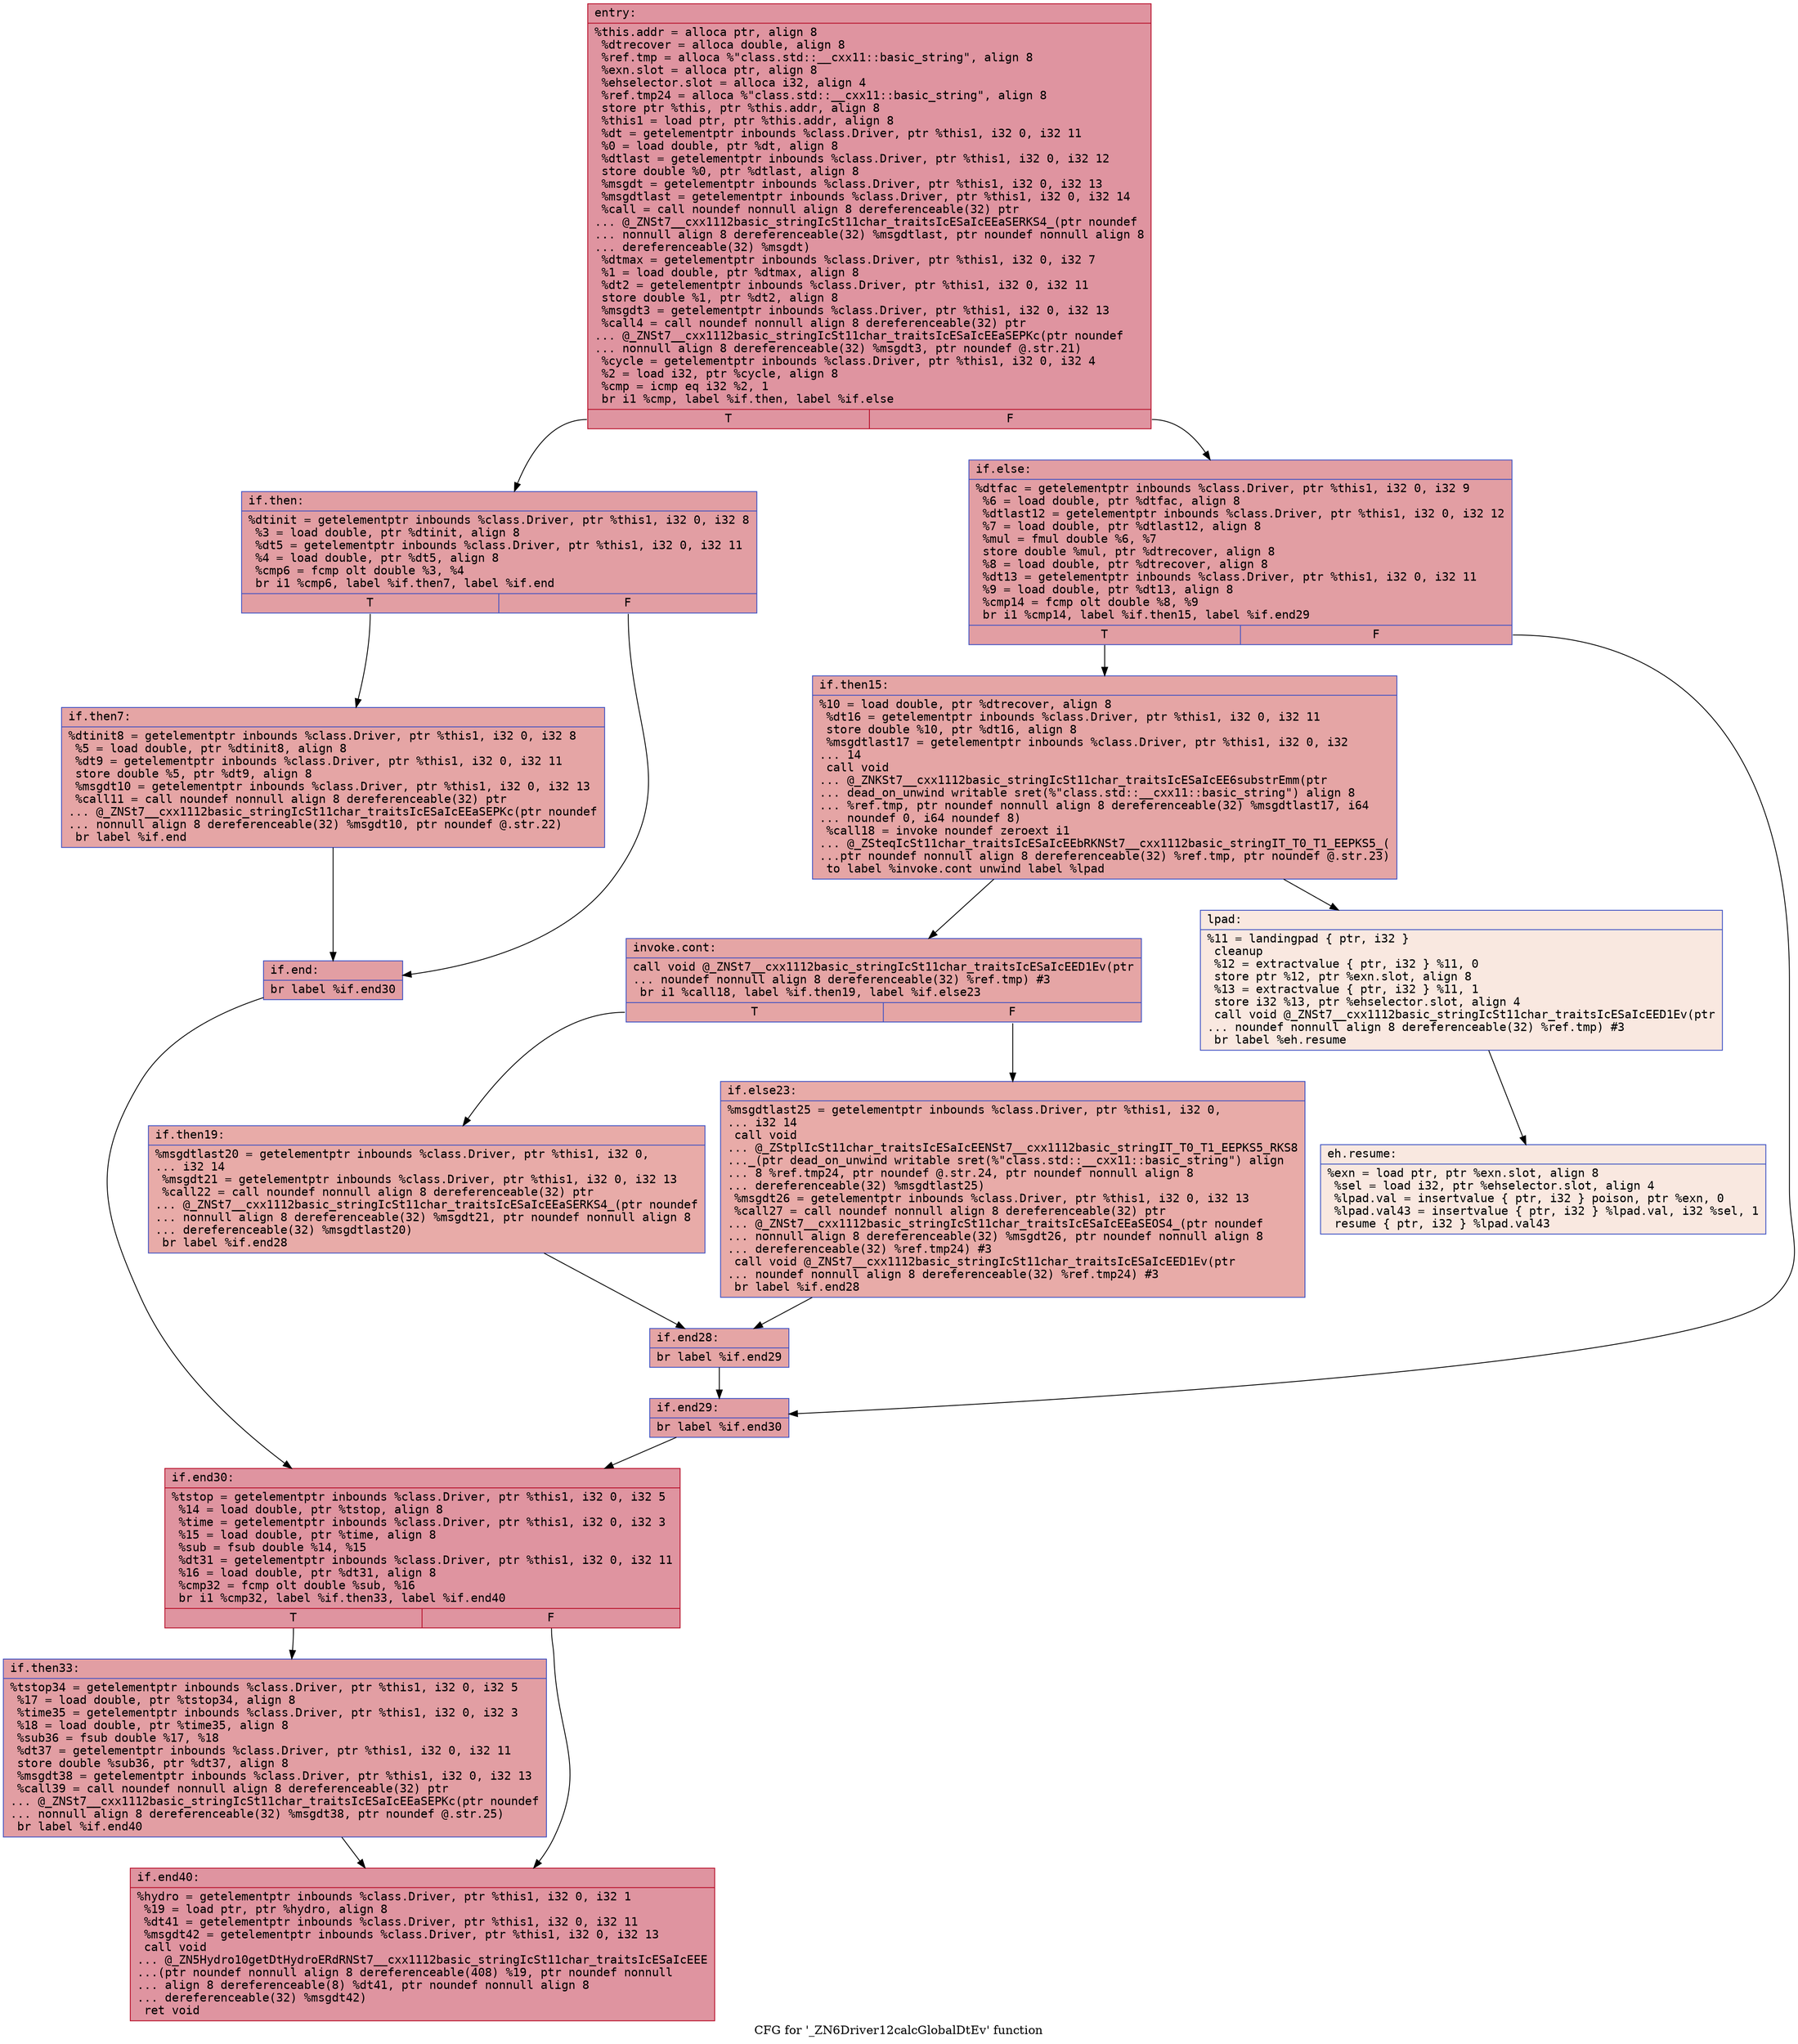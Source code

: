 digraph "CFG for '_ZN6Driver12calcGlobalDtEv' function" {
	label="CFG for '_ZN6Driver12calcGlobalDtEv' function";

	Node0x55f5c3680ad0 [shape=record,color="#b70d28ff", style=filled, fillcolor="#b70d2870" fontname="Courier",label="{entry:\l|  %this.addr = alloca ptr, align 8\l  %dtrecover = alloca double, align 8\l  %ref.tmp = alloca %\"class.std::__cxx11::basic_string\", align 8\l  %exn.slot = alloca ptr, align 8\l  %ehselector.slot = alloca i32, align 4\l  %ref.tmp24 = alloca %\"class.std::__cxx11::basic_string\", align 8\l  store ptr %this, ptr %this.addr, align 8\l  %this1 = load ptr, ptr %this.addr, align 8\l  %dt = getelementptr inbounds %class.Driver, ptr %this1, i32 0, i32 11\l  %0 = load double, ptr %dt, align 8\l  %dtlast = getelementptr inbounds %class.Driver, ptr %this1, i32 0, i32 12\l  store double %0, ptr %dtlast, align 8\l  %msgdt = getelementptr inbounds %class.Driver, ptr %this1, i32 0, i32 13\l  %msgdtlast = getelementptr inbounds %class.Driver, ptr %this1, i32 0, i32 14\l  %call = call noundef nonnull align 8 dereferenceable(32) ptr\l... @_ZNSt7__cxx1112basic_stringIcSt11char_traitsIcESaIcEEaSERKS4_(ptr noundef\l... nonnull align 8 dereferenceable(32) %msgdtlast, ptr noundef nonnull align 8\l... dereferenceable(32) %msgdt)\l  %dtmax = getelementptr inbounds %class.Driver, ptr %this1, i32 0, i32 7\l  %1 = load double, ptr %dtmax, align 8\l  %dt2 = getelementptr inbounds %class.Driver, ptr %this1, i32 0, i32 11\l  store double %1, ptr %dt2, align 8\l  %msgdt3 = getelementptr inbounds %class.Driver, ptr %this1, i32 0, i32 13\l  %call4 = call noundef nonnull align 8 dereferenceable(32) ptr\l... @_ZNSt7__cxx1112basic_stringIcSt11char_traitsIcESaIcEEaSEPKc(ptr noundef\l... nonnull align 8 dereferenceable(32) %msgdt3, ptr noundef @.str.21)\l  %cycle = getelementptr inbounds %class.Driver, ptr %this1, i32 0, i32 4\l  %2 = load i32, ptr %cycle, align 8\l  %cmp = icmp eq i32 %2, 1\l  br i1 %cmp, label %if.then, label %if.else\l|{<s0>T|<s1>F}}"];
	Node0x55f5c3680ad0:s0 -> Node0x55f5c3671660[tooltip="entry -> if.then\nProbability 50.00%" ];
	Node0x55f5c3680ad0:s1 -> Node0x55f5c3686e80[tooltip="entry -> if.else\nProbability 50.00%" ];
	Node0x55f5c3671660 [shape=record,color="#3d50c3ff", style=filled, fillcolor="#be242e70" fontname="Courier",label="{if.then:\l|  %dtinit = getelementptr inbounds %class.Driver, ptr %this1, i32 0, i32 8\l  %3 = load double, ptr %dtinit, align 8\l  %dt5 = getelementptr inbounds %class.Driver, ptr %this1, i32 0, i32 11\l  %4 = load double, ptr %dt5, align 8\l  %cmp6 = fcmp olt double %3, %4\l  br i1 %cmp6, label %if.then7, label %if.end\l|{<s0>T|<s1>F}}"];
	Node0x55f5c3671660:s0 -> Node0x55f5c3686390[tooltip="if.then -> if.then7\nProbability 50.00%" ];
	Node0x55f5c3671660:s1 -> Node0x55f5c3686410[tooltip="if.then -> if.end\nProbability 50.00%" ];
	Node0x55f5c3686390 [shape=record,color="#3d50c3ff", style=filled, fillcolor="#c5333470" fontname="Courier",label="{if.then7:\l|  %dtinit8 = getelementptr inbounds %class.Driver, ptr %this1, i32 0, i32 8\l  %5 = load double, ptr %dtinit8, align 8\l  %dt9 = getelementptr inbounds %class.Driver, ptr %this1, i32 0, i32 11\l  store double %5, ptr %dt9, align 8\l  %msgdt10 = getelementptr inbounds %class.Driver, ptr %this1, i32 0, i32 13\l  %call11 = call noundef nonnull align 8 dereferenceable(32) ptr\l... @_ZNSt7__cxx1112basic_stringIcSt11char_traitsIcESaIcEEaSEPKc(ptr noundef\l... nonnull align 8 dereferenceable(32) %msgdt10, ptr noundef @.str.22)\l  br label %if.end\l}"];
	Node0x55f5c3686390 -> Node0x55f5c3686410[tooltip="if.then7 -> if.end\nProbability 100.00%" ];
	Node0x55f5c3686410 [shape=record,color="#3d50c3ff", style=filled, fillcolor="#be242e70" fontname="Courier",label="{if.end:\l|  br label %if.end30\l}"];
	Node0x55f5c3686410 -> Node0x55f5c3687a60[tooltip="if.end -> if.end30\nProbability 100.00%" ];
	Node0x55f5c3686e80 [shape=record,color="#3d50c3ff", style=filled, fillcolor="#be242e70" fontname="Courier",label="{if.else:\l|  %dtfac = getelementptr inbounds %class.Driver, ptr %this1, i32 0, i32 9\l  %6 = load double, ptr %dtfac, align 8\l  %dtlast12 = getelementptr inbounds %class.Driver, ptr %this1, i32 0, i32 12\l  %7 = load double, ptr %dtlast12, align 8\l  %mul = fmul double %6, %7\l  store double %mul, ptr %dtrecover, align 8\l  %8 = load double, ptr %dtrecover, align 8\l  %dt13 = getelementptr inbounds %class.Driver, ptr %this1, i32 0, i32 11\l  %9 = load double, ptr %dt13, align 8\l  %cmp14 = fcmp olt double %8, %9\l  br i1 %cmp14, label %if.then15, label %if.end29\l|{<s0>T|<s1>F}}"];
	Node0x55f5c3686e80:s0 -> Node0x55f5c36883a0[tooltip="if.else -> if.then15\nProbability 50.00%" ];
	Node0x55f5c3686e80:s1 -> Node0x55f5c3688420[tooltip="if.else -> if.end29\nProbability 50.00%" ];
	Node0x55f5c36883a0 [shape=record,color="#3d50c3ff", style=filled, fillcolor="#c5333470" fontname="Courier",label="{if.then15:\l|  %10 = load double, ptr %dtrecover, align 8\l  %dt16 = getelementptr inbounds %class.Driver, ptr %this1, i32 0, i32 11\l  store double %10, ptr %dt16, align 8\l  %msgdtlast17 = getelementptr inbounds %class.Driver, ptr %this1, i32 0, i32\l... 14\l  call void\l... @_ZNKSt7__cxx1112basic_stringIcSt11char_traitsIcESaIcEE6substrEmm(ptr\l... dead_on_unwind writable sret(%\"class.std::__cxx11::basic_string\") align 8\l... %ref.tmp, ptr noundef nonnull align 8 dereferenceable(32) %msgdtlast17, i64\l... noundef 0, i64 noundef 8)\l  %call18 = invoke noundef zeroext i1\l... @_ZSteqIcSt11char_traitsIcESaIcEEbRKNSt7__cxx1112basic_stringIT_T0_T1_EEPKS5_(\l...ptr noundef nonnull align 8 dereferenceable(32) %ref.tmp, ptr noundef @.str.23)\l          to label %invoke.cont unwind label %lpad\l}"];
	Node0x55f5c36883a0 -> Node0x55f5c3688840[tooltip="if.then15 -> invoke.cont\nProbability 100.00%" ];
	Node0x55f5c36883a0 -> Node0x55f5c3688ca0[tooltip="if.then15 -> lpad\nProbability 0.00%" ];
	Node0x55f5c3688840 [shape=record,color="#3d50c3ff", style=filled, fillcolor="#c5333470" fontname="Courier",label="{invoke.cont:\l|  call void @_ZNSt7__cxx1112basic_stringIcSt11char_traitsIcESaIcEED1Ev(ptr\l... noundef nonnull align 8 dereferenceable(32) %ref.tmp) #3\l  br i1 %call18, label %if.then19, label %if.else23\l|{<s0>T|<s1>F}}"];
	Node0x55f5c3688840:s0 -> Node0x55f5c3689050[tooltip="invoke.cont -> if.then19\nProbability 50.00%" ];
	Node0x55f5c3688840:s1 -> Node0x55f5c36891e0[tooltip="invoke.cont -> if.else23\nProbability 50.00%" ];
	Node0x55f5c3689050 [shape=record,color="#3d50c3ff", style=filled, fillcolor="#cc403a70" fontname="Courier",label="{if.then19:\l|  %msgdtlast20 = getelementptr inbounds %class.Driver, ptr %this1, i32 0,\l... i32 14\l  %msgdt21 = getelementptr inbounds %class.Driver, ptr %this1, i32 0, i32 13\l  %call22 = call noundef nonnull align 8 dereferenceable(32) ptr\l... @_ZNSt7__cxx1112basic_stringIcSt11char_traitsIcESaIcEEaSERKS4_(ptr noundef\l... nonnull align 8 dereferenceable(32) %msgdt21, ptr noundef nonnull align 8\l... dereferenceable(32) %msgdtlast20)\l  br label %if.end28\l}"];
	Node0x55f5c3689050 -> Node0x55f5c36894c0[tooltip="if.then19 -> if.end28\nProbability 100.00%" ];
	Node0x55f5c3688ca0 [shape=record,color="#3d50c3ff", style=filled, fillcolor="#f1ccb870" fontname="Courier",label="{lpad:\l|  %11 = landingpad \{ ptr, i32 \}\l          cleanup\l  %12 = extractvalue \{ ptr, i32 \} %11, 0\l  store ptr %12, ptr %exn.slot, align 8\l  %13 = extractvalue \{ ptr, i32 \} %11, 1\l  store i32 %13, ptr %ehselector.slot, align 4\l  call void @_ZNSt7__cxx1112basic_stringIcSt11char_traitsIcESaIcEED1Ev(ptr\l... noundef nonnull align 8 dereferenceable(32) %ref.tmp) #3\l  br label %eh.resume\l}"];
	Node0x55f5c3688ca0 -> Node0x55f5c3689fb0[tooltip="lpad -> eh.resume\nProbability 100.00%" ];
	Node0x55f5c36891e0 [shape=record,color="#3d50c3ff", style=filled, fillcolor="#cc403a70" fontname="Courier",label="{if.else23:\l|  %msgdtlast25 = getelementptr inbounds %class.Driver, ptr %this1, i32 0,\l... i32 14\l  call void\l... @_ZStplIcSt11char_traitsIcESaIcEENSt7__cxx1112basic_stringIT_T0_T1_EEPKS5_RKS8\l..._(ptr dead_on_unwind writable sret(%\"class.std::__cxx11::basic_string\") align\l... 8 %ref.tmp24, ptr noundef @.str.24, ptr noundef nonnull align 8\l... dereferenceable(32) %msgdtlast25)\l  %msgdt26 = getelementptr inbounds %class.Driver, ptr %this1, i32 0, i32 13\l  %call27 = call noundef nonnull align 8 dereferenceable(32) ptr\l... @_ZNSt7__cxx1112basic_stringIcSt11char_traitsIcESaIcEEaSEOS4_(ptr noundef\l... nonnull align 8 dereferenceable(32) %msgdt26, ptr noundef nonnull align 8\l... dereferenceable(32) %ref.tmp24) #3\l  call void @_ZNSt7__cxx1112basic_stringIcSt11char_traitsIcESaIcEED1Ev(ptr\l... noundef nonnull align 8 dereferenceable(32) %ref.tmp24) #3\l  br label %if.end28\l}"];
	Node0x55f5c36891e0 -> Node0x55f5c36894c0[tooltip="if.else23 -> if.end28\nProbability 100.00%" ];
	Node0x55f5c36894c0 [shape=record,color="#3d50c3ff", style=filled, fillcolor="#c5333470" fontname="Courier",label="{if.end28:\l|  br label %if.end29\l}"];
	Node0x55f5c36894c0 -> Node0x55f5c3688420[tooltip="if.end28 -> if.end29\nProbability 100.00%" ];
	Node0x55f5c3688420 [shape=record,color="#3d50c3ff", style=filled, fillcolor="#be242e70" fontname="Courier",label="{if.end29:\l|  br label %if.end30\l}"];
	Node0x55f5c3688420 -> Node0x55f5c3687a60[tooltip="if.end29 -> if.end30\nProbability 100.00%" ];
	Node0x55f5c3687a60 [shape=record,color="#b70d28ff", style=filled, fillcolor="#b70d2870" fontname="Courier",label="{if.end30:\l|  %tstop = getelementptr inbounds %class.Driver, ptr %this1, i32 0, i32 5\l  %14 = load double, ptr %tstop, align 8\l  %time = getelementptr inbounds %class.Driver, ptr %this1, i32 0, i32 3\l  %15 = load double, ptr %time, align 8\l  %sub = fsub double %14, %15\l  %dt31 = getelementptr inbounds %class.Driver, ptr %this1, i32 0, i32 11\l  %16 = load double, ptr %dt31, align 8\l  %cmp32 = fcmp olt double %sub, %16\l  br i1 %cmp32, label %if.then33, label %if.end40\l|{<s0>T|<s1>F}}"];
	Node0x55f5c3687a60:s0 -> Node0x55f5c368a590[tooltip="if.end30 -> if.then33\nProbability 50.00%" ];
	Node0x55f5c3687a60:s1 -> Node0x55f5c368afc0[tooltip="if.end30 -> if.end40\nProbability 50.00%" ];
	Node0x55f5c368a590 [shape=record,color="#3d50c3ff", style=filled, fillcolor="#be242e70" fontname="Courier",label="{if.then33:\l|  %tstop34 = getelementptr inbounds %class.Driver, ptr %this1, i32 0, i32 5\l  %17 = load double, ptr %tstop34, align 8\l  %time35 = getelementptr inbounds %class.Driver, ptr %this1, i32 0, i32 3\l  %18 = load double, ptr %time35, align 8\l  %sub36 = fsub double %17, %18\l  %dt37 = getelementptr inbounds %class.Driver, ptr %this1, i32 0, i32 11\l  store double %sub36, ptr %dt37, align 8\l  %msgdt38 = getelementptr inbounds %class.Driver, ptr %this1, i32 0, i32 13\l  %call39 = call noundef nonnull align 8 dereferenceable(32) ptr\l... @_ZNSt7__cxx1112basic_stringIcSt11char_traitsIcESaIcEEaSEPKc(ptr noundef\l... nonnull align 8 dereferenceable(32) %msgdt38, ptr noundef @.str.25)\l  br label %if.end40\l}"];
	Node0x55f5c368a590 -> Node0x55f5c368afc0[tooltip="if.then33 -> if.end40\nProbability 100.00%" ];
	Node0x55f5c368afc0 [shape=record,color="#b70d28ff", style=filled, fillcolor="#b70d2870" fontname="Courier",label="{if.end40:\l|  %hydro = getelementptr inbounds %class.Driver, ptr %this1, i32 0, i32 1\l  %19 = load ptr, ptr %hydro, align 8\l  %dt41 = getelementptr inbounds %class.Driver, ptr %this1, i32 0, i32 11\l  %msgdt42 = getelementptr inbounds %class.Driver, ptr %this1, i32 0, i32 13\l  call void\l... @_ZN5Hydro10getDtHydroERdRNSt7__cxx1112basic_stringIcSt11char_traitsIcESaIcEEE\l...(ptr noundef nonnull align 8 dereferenceable(408) %19, ptr noundef nonnull\l... align 8 dereferenceable(8) %dt41, ptr noundef nonnull align 8\l... dereferenceable(32) %msgdt42)\l  ret void\l}"];
	Node0x55f5c3689fb0 [shape=record,color="#3d50c3ff", style=filled, fillcolor="#f1ccb870" fontname="Courier",label="{eh.resume:\l|  %exn = load ptr, ptr %exn.slot, align 8\l  %sel = load i32, ptr %ehselector.slot, align 4\l  %lpad.val = insertvalue \{ ptr, i32 \} poison, ptr %exn, 0\l  %lpad.val43 = insertvalue \{ ptr, i32 \} %lpad.val, i32 %sel, 1\l  resume \{ ptr, i32 \} %lpad.val43\l}"];
}
